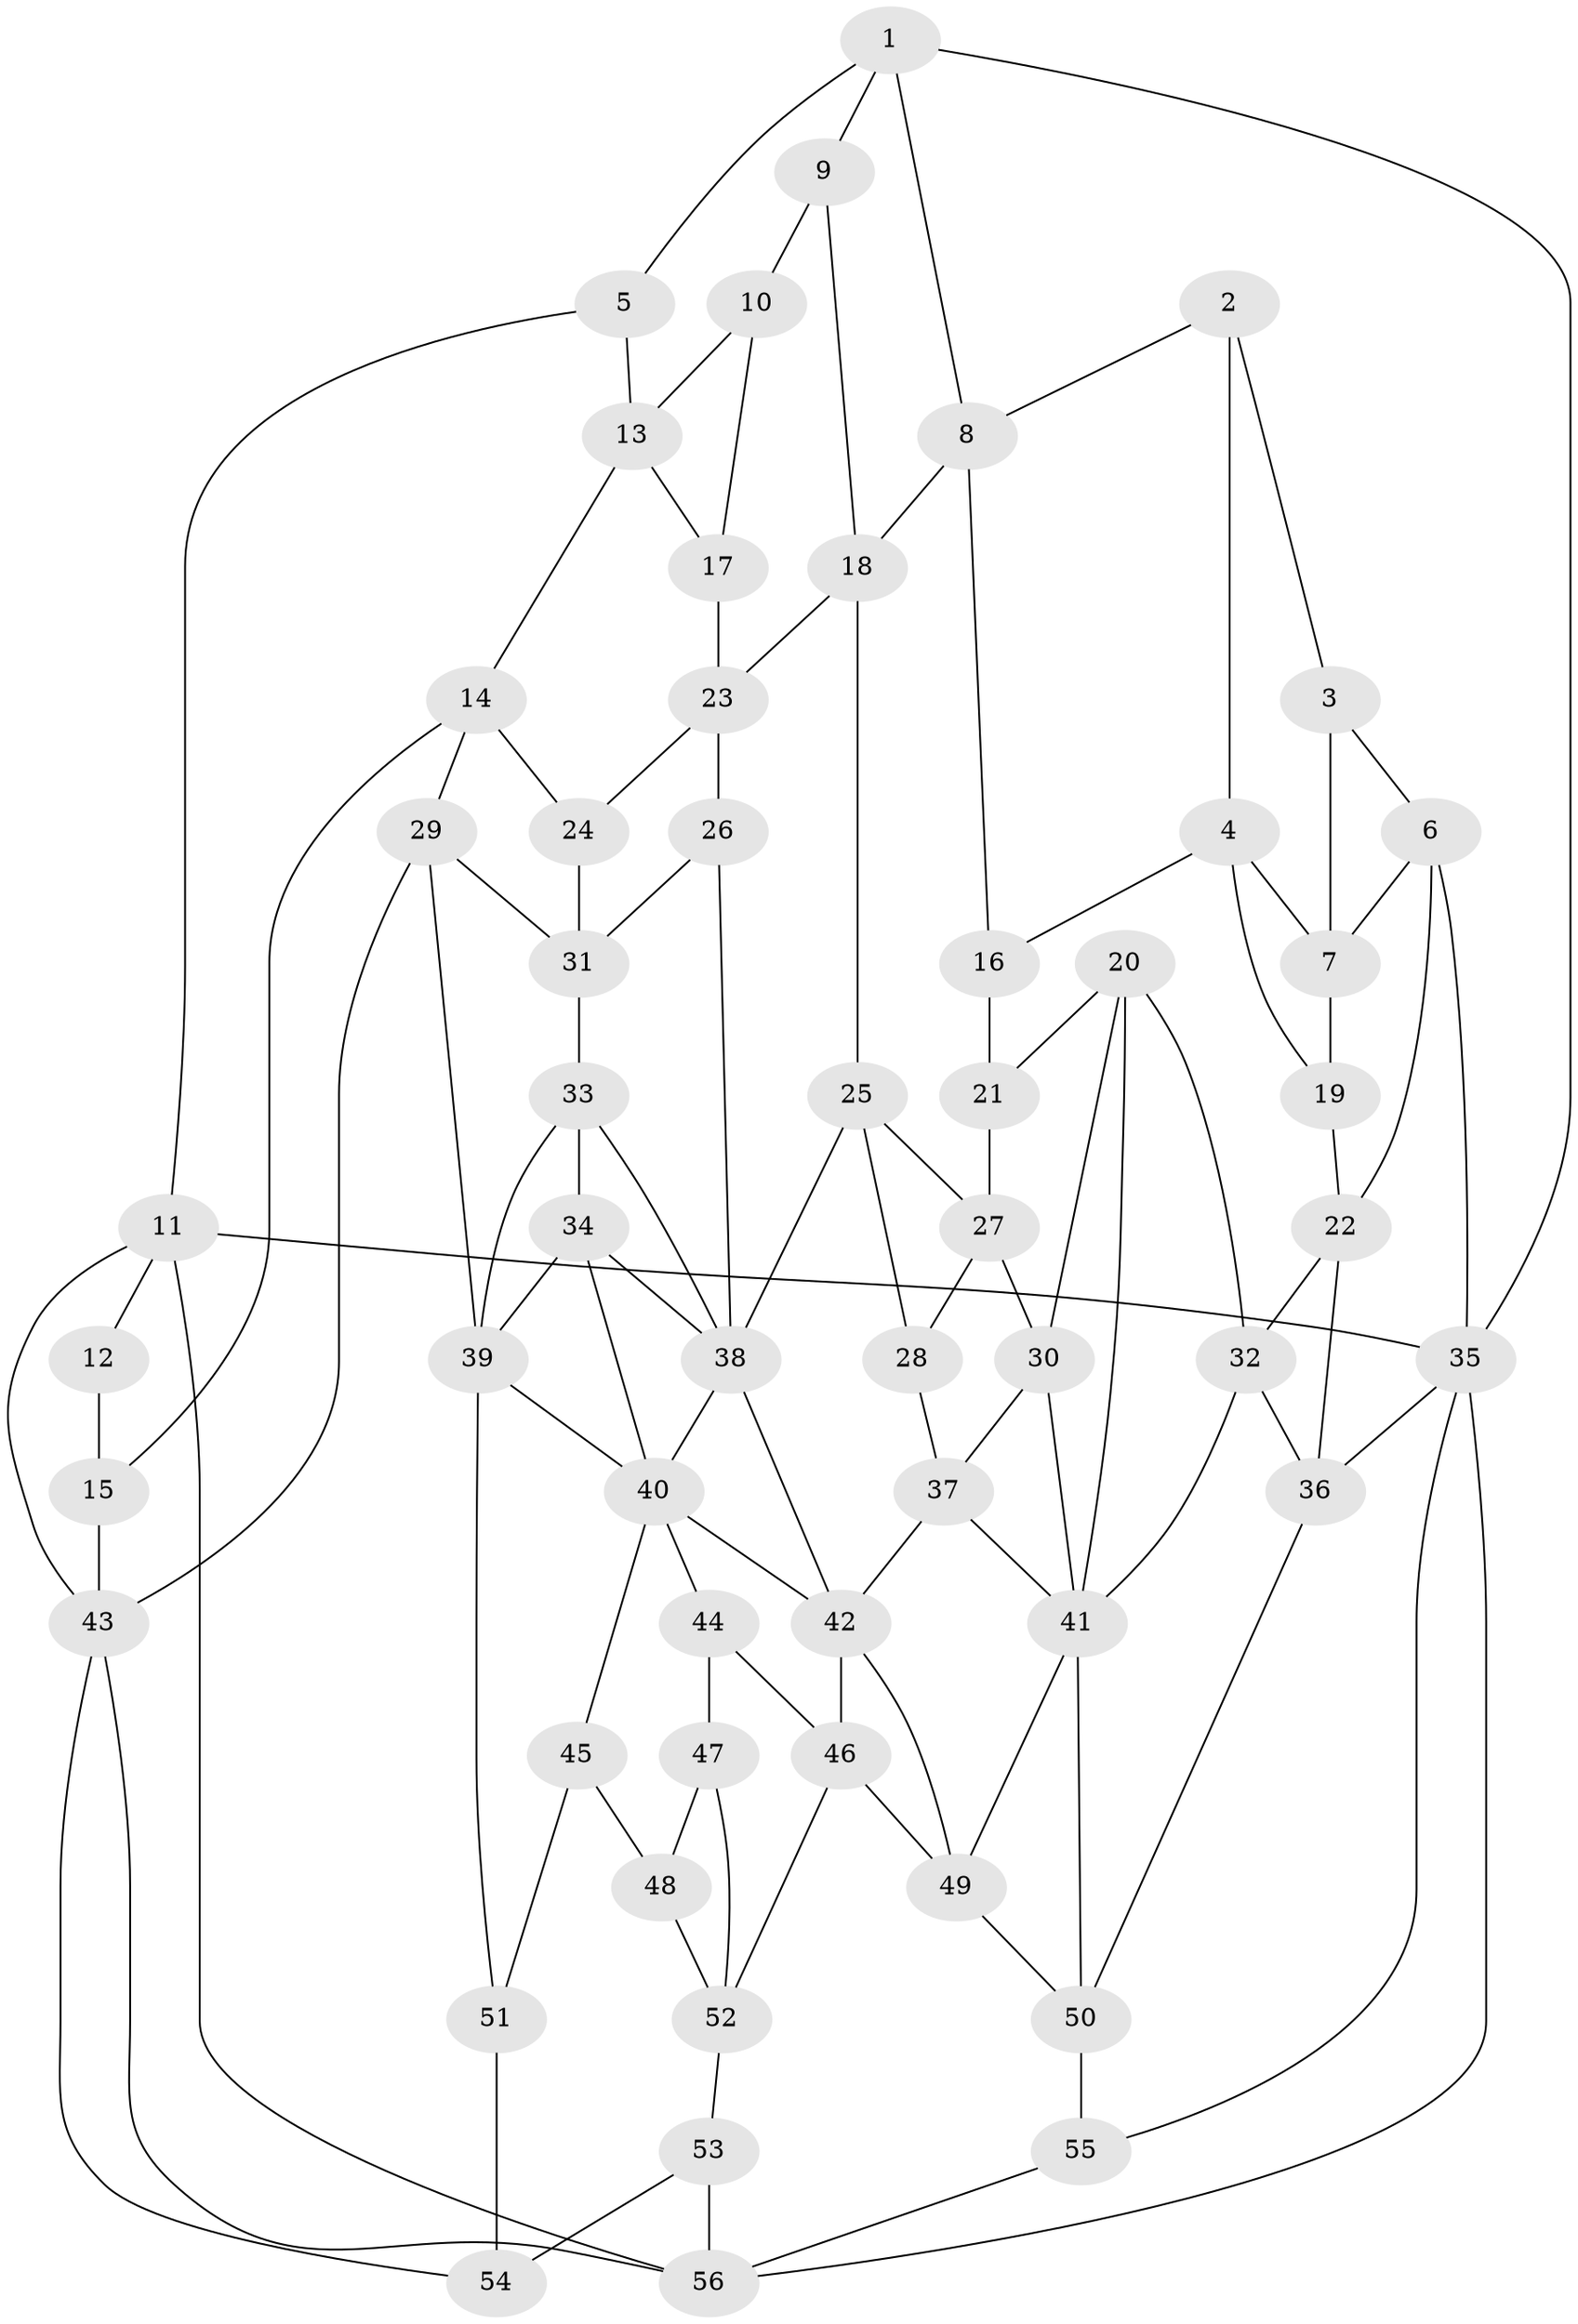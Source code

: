 // original degree distribution, {3: 0.026785714285714284, 4: 0.20535714285714285, 5: 0.5625, 6: 0.20535714285714285}
// Generated by graph-tools (version 1.1) at 2025/27/03/09/25 03:27:16]
// undirected, 56 vertices, 107 edges
graph export_dot {
graph [start="1"]
  node [color=gray90,style=filled];
  1;
  2;
  3;
  4;
  5;
  6;
  7;
  8;
  9;
  10;
  11;
  12;
  13;
  14;
  15;
  16;
  17;
  18;
  19;
  20;
  21;
  22;
  23;
  24;
  25;
  26;
  27;
  28;
  29;
  30;
  31;
  32;
  33;
  34;
  35;
  36;
  37;
  38;
  39;
  40;
  41;
  42;
  43;
  44;
  45;
  46;
  47;
  48;
  49;
  50;
  51;
  52;
  53;
  54;
  55;
  56;
  1 -- 5 [weight=1.0];
  1 -- 8 [weight=1.0];
  1 -- 9 [weight=1.0];
  1 -- 35 [weight=1.0];
  2 -- 3 [weight=1.0];
  2 -- 4 [weight=1.0];
  2 -- 8 [weight=1.0];
  3 -- 6 [weight=1.0];
  3 -- 7 [weight=1.0];
  4 -- 7 [weight=1.0];
  4 -- 16 [weight=1.0];
  4 -- 19 [weight=1.0];
  5 -- 11 [weight=1.0];
  5 -- 13 [weight=1.0];
  6 -- 7 [weight=1.0];
  6 -- 22 [weight=1.0];
  6 -- 35 [weight=1.0];
  7 -- 19 [weight=1.0];
  8 -- 16 [weight=1.0];
  8 -- 18 [weight=1.0];
  9 -- 10 [weight=2.0];
  9 -- 18 [weight=1.0];
  10 -- 13 [weight=1.0];
  10 -- 17 [weight=1.0];
  11 -- 12 [weight=1.0];
  11 -- 35 [weight=1.0];
  11 -- 43 [weight=1.0];
  11 -- 56 [weight=1.0];
  12 -- 15 [weight=2.0];
  13 -- 14 [weight=1.0];
  13 -- 17 [weight=1.0];
  14 -- 15 [weight=1.0];
  14 -- 24 [weight=1.0];
  14 -- 29 [weight=1.0];
  15 -- 43 [weight=1.0];
  16 -- 21 [weight=2.0];
  17 -- 23 [weight=1.0];
  18 -- 23 [weight=1.0];
  18 -- 25 [weight=1.0];
  19 -- 22 [weight=1.0];
  20 -- 21 [weight=1.0];
  20 -- 30 [weight=1.0];
  20 -- 32 [weight=1.0];
  20 -- 41 [weight=1.0];
  21 -- 27 [weight=1.0];
  22 -- 32 [weight=1.0];
  22 -- 36 [weight=1.0];
  23 -- 24 [weight=1.0];
  23 -- 26 [weight=1.0];
  24 -- 31 [weight=1.0];
  25 -- 27 [weight=1.0];
  25 -- 28 [weight=1.0];
  25 -- 38 [weight=1.0];
  26 -- 31 [weight=1.0];
  26 -- 38 [weight=1.0];
  27 -- 28 [weight=1.0];
  27 -- 30 [weight=1.0];
  28 -- 37 [weight=1.0];
  29 -- 31 [weight=1.0];
  29 -- 39 [weight=1.0];
  29 -- 43 [weight=1.0];
  30 -- 37 [weight=1.0];
  30 -- 41 [weight=1.0];
  31 -- 33 [weight=1.0];
  32 -- 36 [weight=1.0];
  32 -- 41 [weight=1.0];
  33 -- 34 [weight=1.0];
  33 -- 38 [weight=1.0];
  33 -- 39 [weight=1.0];
  34 -- 38 [weight=1.0];
  34 -- 39 [weight=1.0];
  34 -- 40 [weight=1.0];
  35 -- 36 [weight=1.0];
  35 -- 55 [weight=1.0];
  35 -- 56 [weight=1.0];
  36 -- 50 [weight=1.0];
  37 -- 41 [weight=1.0];
  37 -- 42 [weight=1.0];
  38 -- 40 [weight=1.0];
  38 -- 42 [weight=1.0];
  39 -- 40 [weight=1.0];
  39 -- 51 [weight=1.0];
  40 -- 42 [weight=1.0];
  40 -- 44 [weight=1.0];
  40 -- 45 [weight=1.0];
  41 -- 49 [weight=1.0];
  41 -- 50 [weight=1.0];
  42 -- 46 [weight=1.0];
  42 -- 49 [weight=1.0];
  43 -- 54 [weight=1.0];
  43 -- 56 [weight=1.0];
  44 -- 46 [weight=1.0];
  44 -- 47 [weight=1.0];
  45 -- 48 [weight=1.0];
  45 -- 51 [weight=1.0];
  46 -- 49 [weight=1.0];
  46 -- 52 [weight=1.0];
  47 -- 48 [weight=2.0];
  47 -- 52 [weight=1.0];
  48 -- 52 [weight=1.0];
  49 -- 50 [weight=1.0];
  50 -- 55 [weight=1.0];
  51 -- 54 [weight=2.0];
  52 -- 53 [weight=1.0];
  53 -- 54 [weight=1.0];
  53 -- 56 [weight=1.0];
  55 -- 56 [weight=1.0];
}
